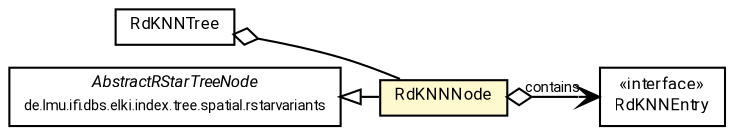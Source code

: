 #!/usr/local/bin/dot
#
# Class diagram 
# Generated by UMLGraph version R5_7_2-60-g0e99a6 (http://www.spinellis.gr/umlgraph/)
#

digraph G {
	graph [fontnames="svg"]
	edge [fontname="Roboto",fontsize=7,labelfontname="Roboto",labelfontsize=7,color="black"];
	node [fontname="Roboto",fontcolor="black",fontsize=8,shape=plaintext,margin=0,width=0,height=0];
	nodesep=0.15;
	ranksep=0.25;
	rankdir=LR;
	// de.lmu.ifi.dbs.elki.index.tree.spatial.rstarvariants.rdknn.RdKNNNode
	c8826356 [label=<<table title="de.lmu.ifi.dbs.elki.index.tree.spatial.rstarvariants.rdknn.RdKNNNode" border="0" cellborder="1" cellspacing="0" cellpadding="2" bgcolor="lemonChiffon" href="RdKNNNode.html" target="_parent">
		<tr><td><table border="0" cellspacing="0" cellpadding="1">
		<tr><td align="center" balign="center"> <font face="Roboto">RdKNNNode</font> </td></tr>
		</table></td></tr>
		</table>>, URL="RdKNNNode.html"];
	// de.lmu.ifi.dbs.elki.index.tree.spatial.rstarvariants.rdknn.RdKNNEntry
	c8826359 [label=<<table title="de.lmu.ifi.dbs.elki.index.tree.spatial.rstarvariants.rdknn.RdKNNEntry" border="0" cellborder="1" cellspacing="0" cellpadding="2" href="RdKNNEntry.html" target="_parent">
		<tr><td><table border="0" cellspacing="0" cellpadding="1">
		<tr><td align="center" balign="center"> &#171;interface&#187; </td></tr>
		<tr><td align="center" balign="center"> <font face="Roboto">RdKNNEntry</font> </td></tr>
		</table></td></tr>
		</table>>, URL="RdKNNEntry.html"];
	// de.lmu.ifi.dbs.elki.index.tree.spatial.rstarvariants.rdknn.RdKNNTree<O extends de.lmu.ifi.dbs.elki.data.NumberVector>
	c8826360 [label=<<table title="de.lmu.ifi.dbs.elki.index.tree.spatial.rstarvariants.rdknn.RdKNNTree" border="0" cellborder="1" cellspacing="0" cellpadding="2" href="RdKNNTree.html" target="_parent">
		<tr><td><table border="0" cellspacing="0" cellpadding="1">
		<tr><td align="center" balign="center"> <font face="Roboto">RdKNNTree</font> </td></tr>
		</table></td></tr>
		</table>>, URL="RdKNNTree.html"];
	// de.lmu.ifi.dbs.elki.index.tree.spatial.rstarvariants.AbstractRStarTreeNode<N extends de.lmu.ifi.dbs.elki.index.tree.spatial.rstarvariants.AbstractRStarTreeNode<N, E>, E extends de.lmu.ifi.dbs.elki.index.tree.spatial.SpatialEntry>
	c8826365 [label=<<table title="de.lmu.ifi.dbs.elki.index.tree.spatial.rstarvariants.AbstractRStarTreeNode" border="0" cellborder="1" cellspacing="0" cellpadding="2" href="../AbstractRStarTreeNode.html" target="_parent">
		<tr><td><table border="0" cellspacing="0" cellpadding="1">
		<tr><td align="center" balign="center"> <font face="Roboto"><i>AbstractRStarTreeNode</i></font> </td></tr>
		<tr><td align="center" balign="center"> <font face="Roboto" point-size="7.0">de.lmu.ifi.dbs.elki.index.tree.spatial.rstarvariants</font> </td></tr>
		</table></td></tr>
		</table>>, URL="../AbstractRStarTreeNode.html"];
	// de.lmu.ifi.dbs.elki.index.tree.spatial.rstarvariants.rdknn.RdKNNNode extends de.lmu.ifi.dbs.elki.index.tree.spatial.rstarvariants.AbstractRStarTreeNode<N extends de.lmu.ifi.dbs.elki.index.tree.spatial.rstarvariants.AbstractRStarTreeNode<N, E>, E extends de.lmu.ifi.dbs.elki.index.tree.spatial.SpatialEntry>
	c8826365 -> c8826356 [arrowtail=empty,dir=back,weight=10];
	// de.lmu.ifi.dbs.elki.index.tree.spatial.rstarvariants.rdknn.RdKNNNode navhas de.lmu.ifi.dbs.elki.index.tree.spatial.rstarvariants.rdknn.RdKNNEntry
	c8826356 -> c8826359 [arrowhead=open,arrowtail=ediamond,dir=both,weight=3,label="contains"];
	// de.lmu.ifi.dbs.elki.index.tree.spatial.rstarvariants.rdknn.RdKNNTree<O extends de.lmu.ifi.dbs.elki.data.NumberVector> has de.lmu.ifi.dbs.elki.index.tree.spatial.rstarvariants.rdknn.RdKNNNode
	c8826360 -> c8826356 [arrowhead=none,arrowtail=ediamond,dir=back,weight=4];
}

